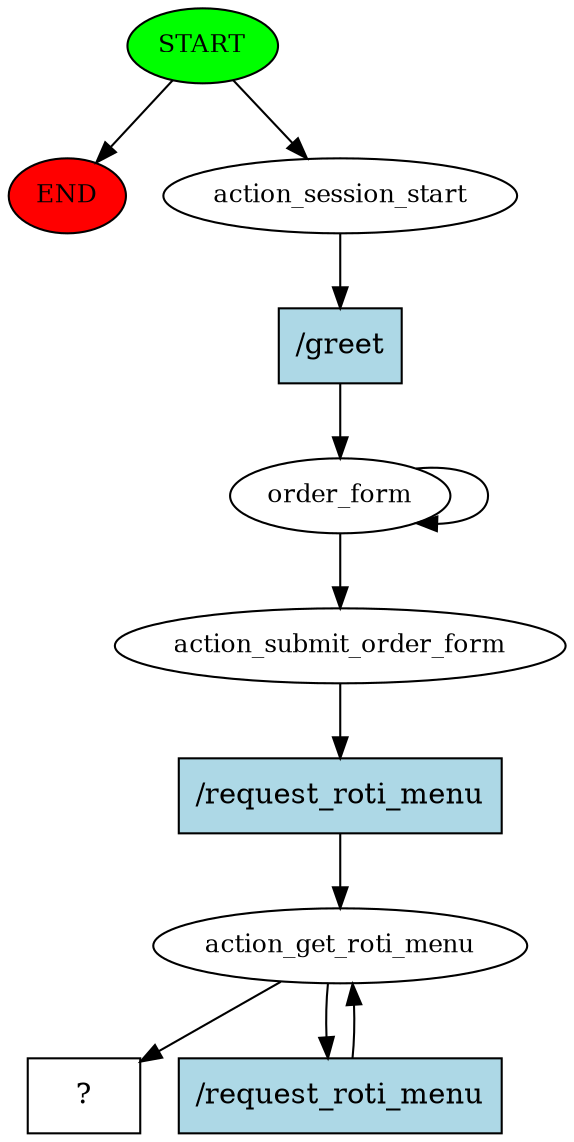 digraph  {
0 [class="start active", fillcolor=green, fontsize=12, label=START, style=filled];
"-1" [class=end, fillcolor=red, fontsize=12, label=END, style=filled];
1 [class=active, fontsize=12, label=action_session_start];
2 [class=active, fontsize=12, label=order_form];
8 [class=active, fontsize=12, label=action_submit_order_form];
9 [class=active, fontsize=12, label=action_get_roti_menu];
12 [class="intent dashed active", label="  ?  ", shape=rect];
13 [class="intent active", fillcolor=lightblue, label="/greet", shape=rect, style=filled];
14 [class="intent active", fillcolor=lightblue, label="/request_roti_menu", shape=rect, style=filled];
15 [class="intent active", fillcolor=lightblue, label="/request_roti_menu", shape=rect, style=filled];
0 -> "-1"  [class="", key=NONE, label=""];
0 -> 1  [class=active, key=NONE, label=""];
1 -> 13  [class=active, key=0];
2 -> 2  [class=active, key=NONE, label=""];
2 -> 8  [class=active, key=NONE, label=""];
8 -> 14  [class=active, key=0];
9 -> 12  [class=active, key=NONE, label=""];
9 -> 15  [class=active, key=0];
13 -> 2  [class=active, key=0];
14 -> 9  [class=active, key=0];
15 -> 9  [class=active, key=0];
}

